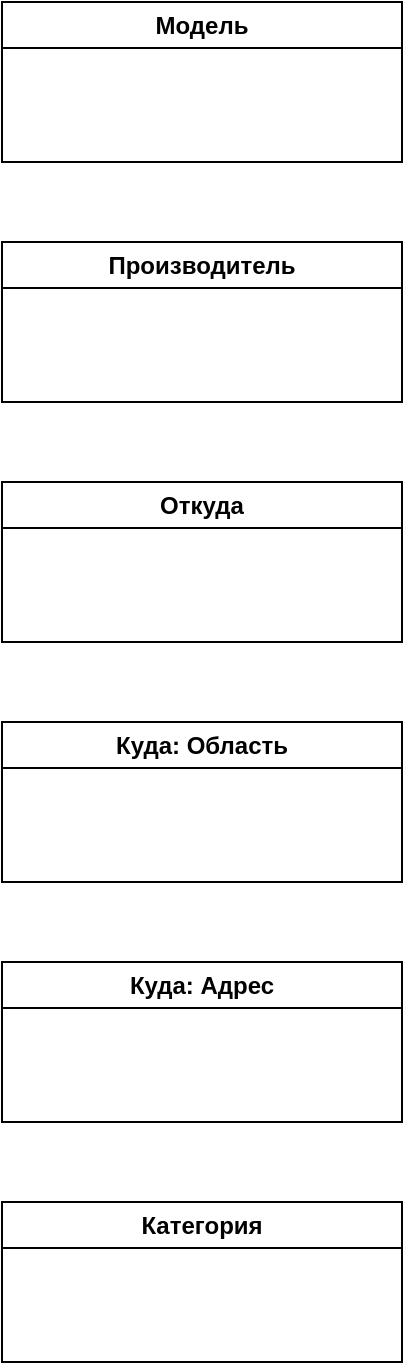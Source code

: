 <mxfile version="23.0.2" type="github">
  <diagram name="Страница — 1" id="iiY84fL7lKHI_6B-AdGC">
    <mxGraphModel dx="1434" dy="777" grid="1" gridSize="10" guides="1" tooltips="1" connect="1" arrows="1" fold="1" page="1" pageScale="1" pageWidth="1169" pageHeight="827" math="0" shadow="0">
      <root>
        <mxCell id="0" />
        <mxCell id="1" parent="0" />
        <mxCell id="8DKpkcI0aDm_iJhaxFEY-73" value="Категория" style="swimlane;whiteSpace=wrap;html=1;" vertex="1" parent="1">
          <mxGeometry x="920" y="640" width="200" height="80" as="geometry" />
        </mxCell>
        <mxCell id="8DKpkcI0aDm_iJhaxFEY-74" value="Модель" style="swimlane;whiteSpace=wrap;html=1;startSize=23;" vertex="1" parent="1">
          <mxGeometry x="920" y="40" width="200" height="80" as="geometry" />
        </mxCell>
        <mxCell id="8DKpkcI0aDm_iJhaxFEY-78" value="Производитель" style="swimlane;whiteSpace=wrap;html=1;" vertex="1" parent="1">
          <mxGeometry x="920" y="160" width="200" height="80" as="geometry" />
        </mxCell>
        <mxCell id="8DKpkcI0aDm_iJhaxFEY-80" value="Откуда" style="swimlane;whiteSpace=wrap;html=1;" vertex="1" parent="1">
          <mxGeometry x="920" y="280" width="200" height="80" as="geometry" />
        </mxCell>
        <mxCell id="8DKpkcI0aDm_iJhaxFEY-81" value="Куда: Область" style="swimlane;whiteSpace=wrap;html=1;" vertex="1" parent="1">
          <mxGeometry x="920" y="400" width="200" height="80" as="geometry" />
        </mxCell>
        <mxCell id="8DKpkcI0aDm_iJhaxFEY-82" value="Куда: Адрес" style="swimlane;whiteSpace=wrap;html=1;" vertex="1" parent="1">
          <mxGeometry x="920" y="520" width="200" height="80" as="geometry" />
        </mxCell>
      </root>
    </mxGraphModel>
  </diagram>
</mxfile>
